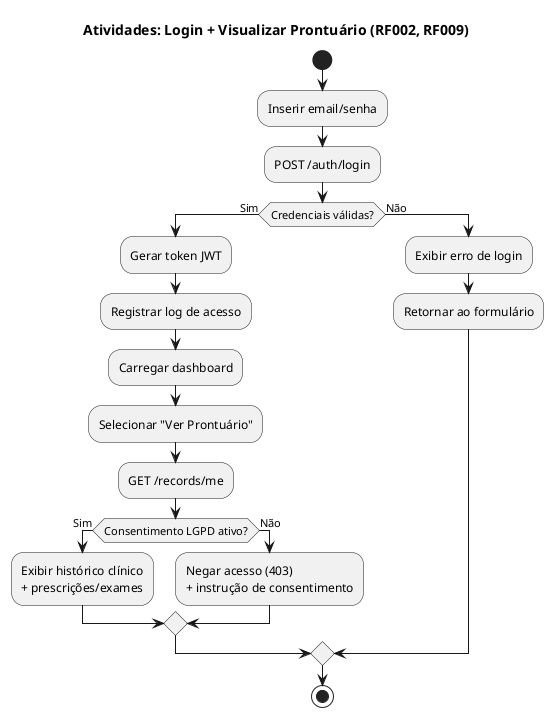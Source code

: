 @startuml Atividades: Login + Visualizar Prontuário (RF002, RF009)

title Atividades: Login + Visualizar Prontuário (RF002, RF009)

start
:Inserir email/senha;
:POST /auth/login;
if (Credenciais válidas?) then (Sim)
  :Gerar token JWT;
  :Registrar log de acesso;
  :Carregar dashboard;
  :Selecionar "Ver Prontuário";
  :GET /records/me;
  if (Consentimento LGPD ativo?) then (Sim)
    :Exibir histórico clínico\n+ prescrições/exames;
  else (Não)
    :Negar acesso (403)\n+ instrução de consentimento;
  endif
else (Não)
  :Exibir erro de login;
  :Retornar ao formulário;
endif
stop
@enduml
